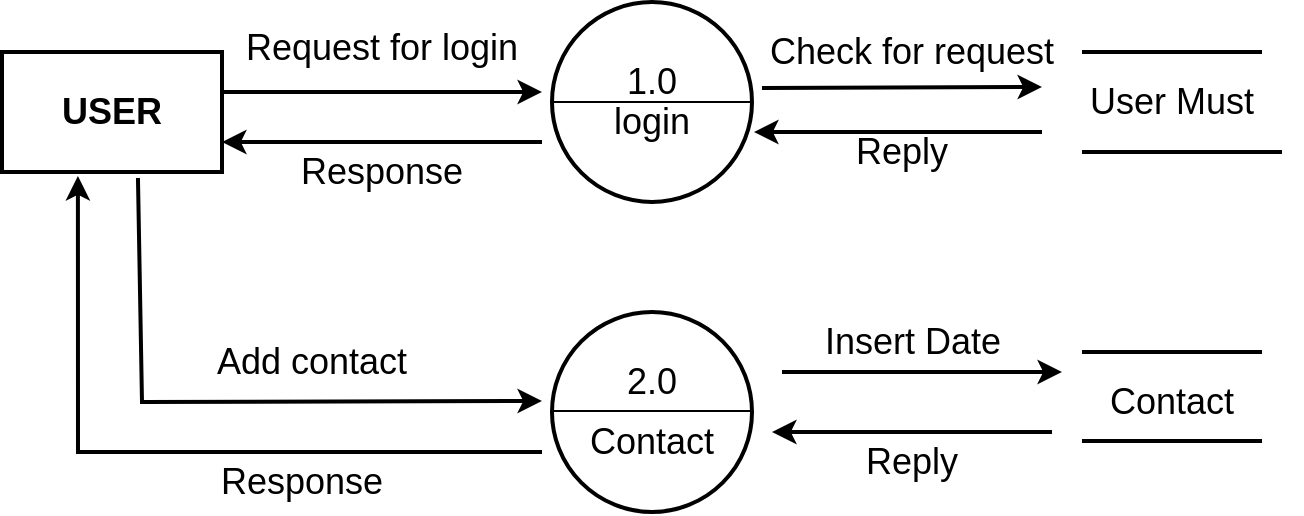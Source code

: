 <mxfile version="17.4.0" type="device"><diagram id="xZ8qrcU4bYpZpwmmsn78" name="Page-1"><mxGraphModel dx="868" dy="442" grid="1" gridSize="10" guides="1" tooltips="1" connect="1" arrows="1" fold="1" page="1" pageScale="1" pageWidth="850" pageHeight="1100" math="0" shadow="0"><root><mxCell id="0"/><mxCell id="1" parent="0"/><mxCell id="ZMBHKbIAj7SReGSiXDBj-1" value="&lt;b&gt;&lt;font style=&quot;font-size: 18px&quot;&gt;USER&lt;/font&gt;&lt;/b&gt;" style="rounded=0;whiteSpace=wrap;html=1;strokeWidth=2;" vertex="1" parent="1"><mxGeometry x="30" y="90" width="110" height="60" as="geometry"/></mxCell><mxCell id="ZMBHKbIAj7SReGSiXDBj-2" value="" style="ellipse;whiteSpace=wrap;html=1;aspect=fixed;fontSize=18;strokeWidth=2;" vertex="1" parent="1"><mxGeometry x="305" y="65" width="100" height="100" as="geometry"/></mxCell><mxCell id="ZMBHKbIAj7SReGSiXDBj-3" value="" style="endArrow=none;html=1;rounded=0;fontSize=18;entryX=1;entryY=0.5;entryDx=0;entryDy=0;exitX=0;exitY=0.5;exitDx=0;exitDy=0;" edge="1" parent="1" source="ZMBHKbIAj7SReGSiXDBj-2" target="ZMBHKbIAj7SReGSiXDBj-2"><mxGeometry width="50" height="50" relative="1" as="geometry"><mxPoint x="400" y="250" as="sourcePoint"/><mxPoint x="450" y="200" as="targetPoint"/></mxGeometry></mxCell><mxCell id="ZMBHKbIAj7SReGSiXDBj-4" value="1.0" style="text;html=1;strokeColor=none;fillColor=none;align=center;verticalAlign=middle;whiteSpace=wrap;rounded=0;fontSize=18;" vertex="1" parent="1"><mxGeometry x="325" y="90" width="60" height="30" as="geometry"/></mxCell><mxCell id="ZMBHKbIAj7SReGSiXDBj-6" value="login" style="text;html=1;strokeColor=none;fillColor=none;align=center;verticalAlign=middle;whiteSpace=wrap;rounded=0;fontSize=18;" vertex="1" parent="1"><mxGeometry x="325" y="110" width="60" height="30" as="geometry"/></mxCell><mxCell id="ZMBHKbIAj7SReGSiXDBj-7" value="" style="endArrow=none;html=1;rounded=0;fontSize=18;strokeWidth=2;" edge="1" parent="1"><mxGeometry width="50" height="50" relative="1" as="geometry"><mxPoint x="570" y="90" as="sourcePoint"/><mxPoint x="660" y="90" as="targetPoint"/></mxGeometry></mxCell><mxCell id="ZMBHKbIAj7SReGSiXDBj-8" value="" style="endArrow=none;html=1;rounded=0;fontSize=18;strokeWidth=2;" edge="1" parent="1"><mxGeometry width="50" height="50" relative="1" as="geometry"><mxPoint x="570" y="140" as="sourcePoint"/><mxPoint x="670" y="140" as="targetPoint"/></mxGeometry></mxCell><mxCell id="ZMBHKbIAj7SReGSiXDBj-9" value="User Must" style="text;html=1;strokeColor=none;fillColor=none;align=center;verticalAlign=middle;whiteSpace=wrap;rounded=0;fontSize=18;" vertex="1" parent="1"><mxGeometry x="550" y="100" width="130" height="30" as="geometry"/></mxCell><mxCell id="ZMBHKbIAj7SReGSiXDBj-10" value="" style="endArrow=classic;html=1;rounded=0;fontSize=18;fontStyle=1;strokeWidth=2;" edge="1" parent="1"><mxGeometry width="50" height="50" relative="1" as="geometry"><mxPoint x="140" y="110" as="sourcePoint"/><mxPoint x="300" y="110" as="targetPoint"/></mxGeometry></mxCell><mxCell id="ZMBHKbIAj7SReGSiXDBj-11" value="" style="endArrow=classic;html=1;rounded=0;fontSize=18;entryX=1;entryY=0.75;entryDx=0;entryDy=0;strokeWidth=2;" edge="1" parent="1" target="ZMBHKbIAj7SReGSiXDBj-1"><mxGeometry width="50" height="50" relative="1" as="geometry"><mxPoint x="300" y="135" as="sourcePoint"/><mxPoint x="450" y="190" as="targetPoint"/></mxGeometry></mxCell><mxCell id="ZMBHKbIAj7SReGSiXDBj-12" value="Request for login" style="text;html=1;strokeColor=none;fillColor=none;align=center;verticalAlign=middle;whiteSpace=wrap;rounded=0;fontSize=18;" vertex="1" parent="1"><mxGeometry x="150" y="80" width="140" height="15" as="geometry"/></mxCell><mxCell id="ZMBHKbIAj7SReGSiXDBj-13" value="Response" style="text;html=1;strokeColor=none;fillColor=none;align=center;verticalAlign=middle;whiteSpace=wrap;rounded=0;fontSize=18;" vertex="1" parent="1"><mxGeometry x="150" y="140" width="140" height="20" as="geometry"/></mxCell><mxCell id="ZMBHKbIAj7SReGSiXDBj-14" value="" style="endArrow=classic;html=1;rounded=0;fontSize=18;strokeWidth=2;entryX=0;entryY=0.25;entryDx=0;entryDy=0;" edge="1" parent="1" target="ZMBHKbIAj7SReGSiXDBj-9"><mxGeometry width="50" height="50" relative="1" as="geometry"><mxPoint x="410" y="108" as="sourcePoint"/><mxPoint x="540" y="100" as="targetPoint"/></mxGeometry></mxCell><mxCell id="ZMBHKbIAj7SReGSiXDBj-16" value="" style="endArrow=classic;html=1;rounded=0;fontSize=18;strokeWidth=2;entryX=1.01;entryY=0.65;entryDx=0;entryDy=0;entryPerimeter=0;exitX=0;exitY=1;exitDx=0;exitDy=0;" edge="1" parent="1" source="ZMBHKbIAj7SReGSiXDBj-9" target="ZMBHKbIAj7SReGSiXDBj-2"><mxGeometry width="50" height="50" relative="1" as="geometry"><mxPoint x="400" y="220" as="sourcePoint"/><mxPoint x="450" y="170" as="targetPoint"/></mxGeometry></mxCell><mxCell id="ZMBHKbIAj7SReGSiXDBj-17" value="Check for request" style="text;html=1;strokeColor=none;fillColor=none;align=center;verticalAlign=middle;whiteSpace=wrap;rounded=0;fontSize=18;" vertex="1" parent="1"><mxGeometry x="405" y="80" width="160" height="20" as="geometry"/></mxCell><mxCell id="ZMBHKbIAj7SReGSiXDBj-18" value="Reply" style="text;html=1;strokeColor=none;fillColor=none;align=center;verticalAlign=middle;whiteSpace=wrap;rounded=0;fontSize=18;" vertex="1" parent="1"><mxGeometry x="450" y="130" width="60" height="20" as="geometry"/></mxCell><mxCell id="ZMBHKbIAj7SReGSiXDBj-20" value="" style="ellipse;whiteSpace=wrap;html=1;aspect=fixed;fontSize=18;strokeWidth=2;" vertex="1" parent="1"><mxGeometry x="305" y="220" width="100" height="100" as="geometry"/></mxCell><mxCell id="ZMBHKbIAj7SReGSiXDBj-21" value="" style="endArrow=none;html=1;rounded=0;fontSize=18;entryX=1;entryY=0.5;entryDx=0;entryDy=0;exitX=0;exitY=0.5;exitDx=0;exitDy=0;" edge="1" parent="1"><mxGeometry width="50" height="50" relative="1" as="geometry"><mxPoint x="305" y="269.5" as="sourcePoint"/><mxPoint x="405" y="269.5" as="targetPoint"/></mxGeometry></mxCell><mxCell id="ZMBHKbIAj7SReGSiXDBj-23" value="2.0" style="text;html=1;strokeColor=none;fillColor=none;align=center;verticalAlign=middle;whiteSpace=wrap;rounded=0;fontSize=18;" vertex="1" parent="1"><mxGeometry x="325" y="240" width="60" height="30" as="geometry"/></mxCell><mxCell id="ZMBHKbIAj7SReGSiXDBj-24" value="Contact" style="text;html=1;strokeColor=none;fillColor=none;align=center;verticalAlign=middle;whiteSpace=wrap;rounded=0;fontSize=18;" vertex="1" parent="1"><mxGeometry x="325" y="270" width="60" height="30" as="geometry"/></mxCell><mxCell id="ZMBHKbIAj7SReGSiXDBj-25" value="" style="endArrow=classic;html=1;rounded=0;fontSize=18;strokeWidth=2;exitX=0.618;exitY=1.05;exitDx=0;exitDy=0;exitPerimeter=0;" edge="1" parent="1" source="ZMBHKbIAj7SReGSiXDBj-1"><mxGeometry width="50" height="50" relative="1" as="geometry"><mxPoint x="100" y="150" as="sourcePoint"/><mxPoint x="300" y="264.5" as="targetPoint"/><Array as="points"><mxPoint x="100" y="265"/></Array></mxGeometry></mxCell><mxCell id="ZMBHKbIAj7SReGSiXDBj-26" value="" style="endArrow=classic;html=1;rounded=0;fontSize=18;strokeWidth=2;entryX=0.345;entryY=1.033;entryDx=0;entryDy=0;entryPerimeter=0;" edge="1" parent="1" target="ZMBHKbIAj7SReGSiXDBj-1"><mxGeometry width="50" height="50" relative="1" as="geometry"><mxPoint x="300" y="290" as="sourcePoint"/><mxPoint x="80" y="160" as="targetPoint"/><Array as="points"><mxPoint x="68" y="290"/></Array></mxGeometry></mxCell><mxCell id="ZMBHKbIAj7SReGSiXDBj-27" value="Add contact" style="text;html=1;strokeColor=none;fillColor=none;align=center;verticalAlign=middle;whiteSpace=wrap;rounded=0;fontSize=18;" vertex="1" parent="1"><mxGeometry x="130" y="230" width="110" height="30" as="geometry"/></mxCell><mxCell id="ZMBHKbIAj7SReGSiXDBj-28" value="Response" style="text;html=1;strokeColor=none;fillColor=none;align=center;verticalAlign=middle;whiteSpace=wrap;rounded=0;fontSize=18;" vertex="1" parent="1"><mxGeometry x="120" y="290" width="120" height="30" as="geometry"/></mxCell><mxCell id="ZMBHKbIAj7SReGSiXDBj-29" value="" style="endArrow=none;html=1;rounded=0;fontSize=18;strokeWidth=2;" edge="1" parent="1"><mxGeometry width="50" height="50" relative="1" as="geometry"><mxPoint x="570" y="240" as="sourcePoint"/><mxPoint x="660" y="240" as="targetPoint"/></mxGeometry></mxCell><mxCell id="ZMBHKbIAj7SReGSiXDBj-30" value="" style="endArrow=none;html=1;rounded=0;fontSize=18;strokeWidth=2;" edge="1" parent="1"><mxGeometry width="50" height="50" relative="1" as="geometry"><mxPoint x="570" y="284.5" as="sourcePoint"/><mxPoint x="660" y="284.5" as="targetPoint"/></mxGeometry></mxCell><mxCell id="ZMBHKbIAj7SReGSiXDBj-31" value="Contact" style="text;html=1;strokeColor=none;fillColor=none;align=center;verticalAlign=middle;whiteSpace=wrap;rounded=0;fontSize=18;" vertex="1" parent="1"><mxGeometry x="585" y="250" width="60" height="30" as="geometry"/></mxCell><mxCell id="ZMBHKbIAj7SReGSiXDBj-32" value="" style="endArrow=classic;html=1;rounded=0;fontSize=18;strokeWidth=2;" edge="1" parent="1"><mxGeometry width="50" height="50" relative="1" as="geometry"><mxPoint x="420" y="250" as="sourcePoint"/><mxPoint x="560" y="250" as="targetPoint"/></mxGeometry></mxCell><mxCell id="ZMBHKbIAj7SReGSiXDBj-33" value="" style="endArrow=classic;html=1;rounded=0;fontSize=18;strokeWidth=2;" edge="1" parent="1"><mxGeometry width="50" height="50" relative="1" as="geometry"><mxPoint x="555" y="280" as="sourcePoint"/><mxPoint x="415" y="280" as="targetPoint"/></mxGeometry></mxCell><mxCell id="ZMBHKbIAj7SReGSiXDBj-34" value="Insert Date" style="text;html=1;strokeColor=none;fillColor=none;align=center;verticalAlign=middle;whiteSpace=wrap;rounded=0;fontSize=18;" vertex="1" parent="1"><mxGeometry x="437.5" y="220" width="95" height="30" as="geometry"/></mxCell><mxCell id="ZMBHKbIAj7SReGSiXDBj-35" value="Reply" style="text;html=1;strokeColor=none;fillColor=none;align=center;verticalAlign=middle;whiteSpace=wrap;rounded=0;fontSize=18;" vertex="1" parent="1"><mxGeometry x="455" y="280" width="60" height="30" as="geometry"/></mxCell></root></mxGraphModel></diagram></mxfile>